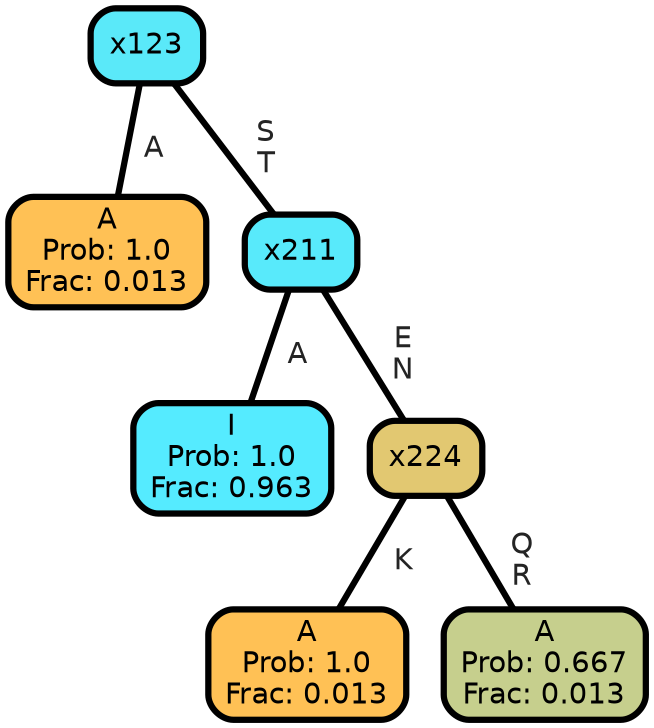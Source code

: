 graph Tree {
node [shape=box, style="filled, rounded",color="black",penwidth="3",fontcolor="black",                 fontname=helvetica] ;
graph [ranksep="0 equally", splines=straight,                 bgcolor=transparent, dpi=200] ;
edge [fontname=helvetica, fontweight=bold,fontcolor=grey14,color=black] ;
0 [label="A
Prob: 1.0
Frac: 0.013", fillcolor="#ffc155"] ;
1 [label="x123", fillcolor="#5ae9f9"] ;
2 [label="I
Prob: 1.0
Frac: 0.963", fillcolor="#55ebff"] ;
3 [label="x211", fillcolor="#58eafb"] ;
4 [label="A
Prob: 1.0
Frac: 0.013", fillcolor="#ffc155"] ;
5 [label="x224", fillcolor="#e2c871"] ;
6 [label="A
Prob: 0.667
Frac: 0.013", fillcolor="#c6cf8d"] ;
1 -- 0 [label=" A",penwidth=3] ;
1 -- 3 [label=" S\n T",penwidth=3] ;
3 -- 2 [label=" A",penwidth=3] ;
3 -- 5 [label=" E\n N",penwidth=3] ;
5 -- 4 [label=" K",penwidth=3] ;
5 -- 6 [label=" Q\n R",penwidth=3] ;
{rank = same;}}